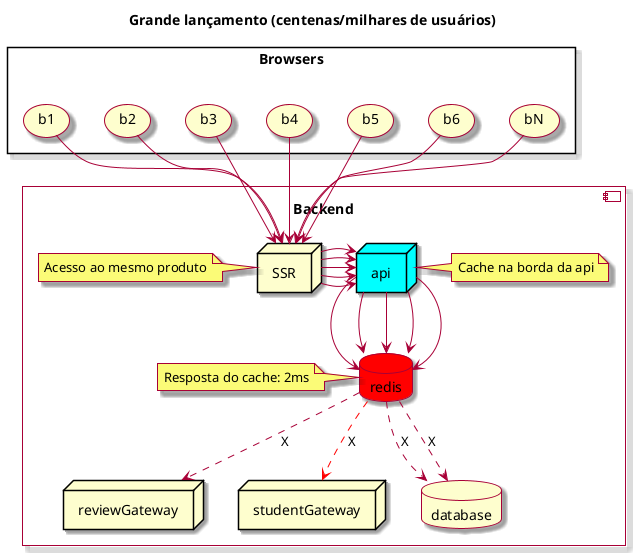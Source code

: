 @startuml

skin rose

Title: Grande lançamento (centenas/milhares de usuários)

component "Backend\n" {

  node SSR
  node "api" as backend #aqua
  node reviewGateway as reviewGateway
  node studentGateway as studentGateway
  database database
  database redis as redis  #red

    SSR -> backend
    note left of SSR: Acesso ao mesmo produto
    SSR -> backend
    SSR -> backend
    SSR -> backend
    SSR -> backend
    note right of backend: Cache na borda da api

  backend --> redis
  backend --> redis
  backend --> redis
  backend --> redis
  backend --> redis

  redis ..> database: X
  redis ..> database: X
  redis ..> reviewGateway: X
  redis ..> studentGateway #red: X

  note left of redis: Resposta do cache: 2ms
}

rectangle "Browsers\n" {
    (b1) --> SSR
    (b2) --> SSR
    (b3) --> SSR
    (b4) --> SSR
    (b5) --> SSR
    (b6) --> SSR
    (bN) --> SSR
}

@enduml